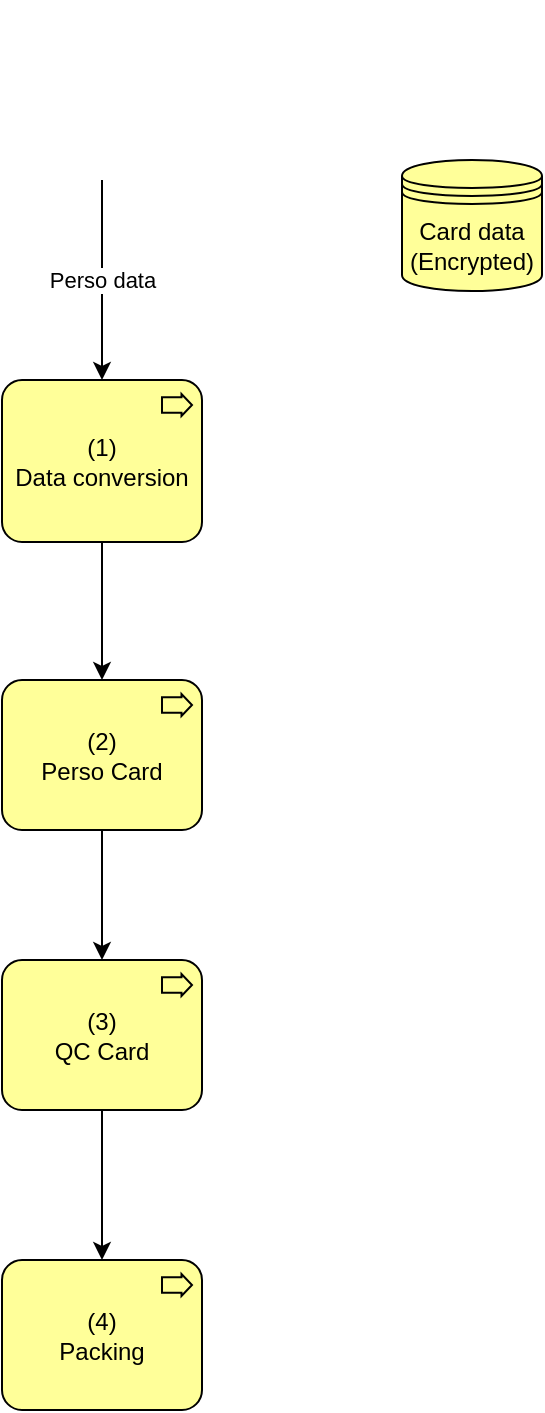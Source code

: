 <mxfile version="20.5.3" type="github" pages="2">
  <diagram id="wc-A6Sfrnum5uIk4BeKL" name="overview">
    <mxGraphModel dx="1278" dy="1725" grid="1" gridSize="10" guides="1" tooltips="1" connect="1" arrows="1" fold="1" page="1" pageScale="1" pageWidth="827" pageHeight="1169" math="0" shadow="0">
      <root>
        <mxCell id="0" />
        <mxCell id="1" parent="0" />
        <mxCell id="qd-2hAMW60egTf8o3CjC-6" value="Perso data" style="edgeStyle=orthogonalEdgeStyle;rounded=0;orthogonalLoop=1;jettySize=auto;html=1;entryX=0.5;entryY=0;entryDx=0;entryDy=0;entryPerimeter=0;" parent="1" source="qd-2hAMW60egTf8o3CjC-3" target="qd-2hAMW60egTf8o3CjC-5" edge="1">
          <mxGeometry relative="1" as="geometry" />
        </mxCell>
        <mxCell id="qd-2hAMW60egTf8o3CjC-3" value="" style="shape=image;html=1;verticalAlign=top;verticalLabelPosition=bottom;labelBackgroundColor=#ffffff;imageAspect=0;aspect=fixed;image=https://cdn2.iconfinder.com/data/icons/whcompare-servers-web-hosting/50/sftp-128.png" parent="1" vertex="1">
          <mxGeometry x="375" y="-90" width="90" height="90" as="geometry" />
        </mxCell>
        <mxCell id="JCJjWsSxRu2y4EvC1zMR-1" style="edgeStyle=orthogonalEdgeStyle;rounded=0;orthogonalLoop=1;jettySize=auto;html=1;entryX=0.5;entryY=0;entryDx=0;entryDy=0;entryPerimeter=0;" edge="1" parent="1" source="qd-2hAMW60egTf8o3CjC-5" target="qd-2hAMW60egTf8o3CjC-8">
          <mxGeometry relative="1" as="geometry" />
        </mxCell>
        <mxCell id="qd-2hAMW60egTf8o3CjC-5" value="&lt;div&gt;(1)&lt;/div&gt;&lt;div&gt;Data conversion&lt;/div&gt;" style="html=1;outlineConnect=0;whiteSpace=wrap;fillColor=#ffff99;shape=mxgraph.archimate.business;busType=process" parent="1" vertex="1">
          <mxGeometry x="370" y="100" width="100" height="81" as="geometry" />
        </mxCell>
        <mxCell id="JCJjWsSxRu2y4EvC1zMR-2" style="edgeStyle=orthogonalEdgeStyle;rounded=0;orthogonalLoop=1;jettySize=auto;html=1;" edge="1" parent="1" source="qd-2hAMW60egTf8o3CjC-8" target="qd-2hAMW60egTf8o3CjC-9">
          <mxGeometry relative="1" as="geometry" />
        </mxCell>
        <mxCell id="qd-2hAMW60egTf8o3CjC-8" value="&lt;div&gt;(2)&lt;/div&gt;&lt;div&gt;Perso Card&lt;/div&gt;" style="html=1;outlineConnect=0;whiteSpace=wrap;fillColor=#ffff99;shape=mxgraph.archimate.business;busType=process" parent="1" vertex="1">
          <mxGeometry x="370" y="250" width="100" height="75" as="geometry" />
        </mxCell>
        <mxCell id="JCJjWsSxRu2y4EvC1zMR-3" style="edgeStyle=orthogonalEdgeStyle;rounded=0;orthogonalLoop=1;jettySize=auto;html=1;exitX=0.5;exitY=1;exitDx=0;exitDy=0;exitPerimeter=0;entryX=0.5;entryY=0;entryDx=0;entryDy=0;entryPerimeter=0;" edge="1" parent="1" source="qd-2hAMW60egTf8o3CjC-9" target="qd-2hAMW60egTf8o3CjC-10">
          <mxGeometry relative="1" as="geometry" />
        </mxCell>
        <mxCell id="qd-2hAMW60egTf8o3CjC-9" value="&lt;div&gt;(3)&lt;/div&gt;&lt;div&gt;QC Card&lt;/div&gt;" style="html=1;outlineConnect=0;whiteSpace=wrap;fillColor=#ffff99;shape=mxgraph.archimate.business;busType=process" parent="1" vertex="1">
          <mxGeometry x="370" y="390" width="100" height="75" as="geometry" />
        </mxCell>
        <mxCell id="qd-2hAMW60egTf8o3CjC-10" value="&lt;div&gt;(4)&lt;/div&gt;&lt;div&gt;Packing&lt;/div&gt;" style="html=1;outlineConnect=0;whiteSpace=wrap;fillColor=#ffff99;shape=mxgraph.archimate.business;busType=process" parent="1" vertex="1">
          <mxGeometry x="370" y="540" width="100" height="75" as="geometry" />
        </mxCell>
        <mxCell id="qd-2hAMW60egTf8o3CjC-11" value="&lt;div&gt;Card data&lt;/div&gt;&lt;div&gt;(Encrypted)&lt;br&gt;&lt;/div&gt;" style="shape=datastore;whiteSpace=wrap;html=1;fillColor=#FFFF99;" parent="1" vertex="1">
          <mxGeometry x="570" y="-10" width="70" height="65.5" as="geometry" />
        </mxCell>
      </root>
    </mxGraphModel>
  </diagram>
  <diagram id="HWktCbLqP6AlBNjgRNtP" name="perso card">
    <mxGraphModel dx="1278" dy="556" grid="1" gridSize="10" guides="1" tooltips="1" connect="1" arrows="1" fold="1" page="1" pageScale="1" pageWidth="827" pageHeight="1169" math="0" shadow="0">
      <root>
        <mxCell id="0" />
        <mxCell id="1" parent="0" />
        <mxCell id="HUudSGpkjhP0huCypvi8-2" value="HSM Server" style="aspect=fixed;html=1;points=[];align=center;image;fontSize=12;image=img/lib/azure2/other/Dedicated_HSM.svg;" vertex="1" parent="1">
          <mxGeometry x="510" y="170" width="68" height="62" as="geometry" />
        </mxCell>
      </root>
    </mxGraphModel>
  </diagram>
</mxfile>
